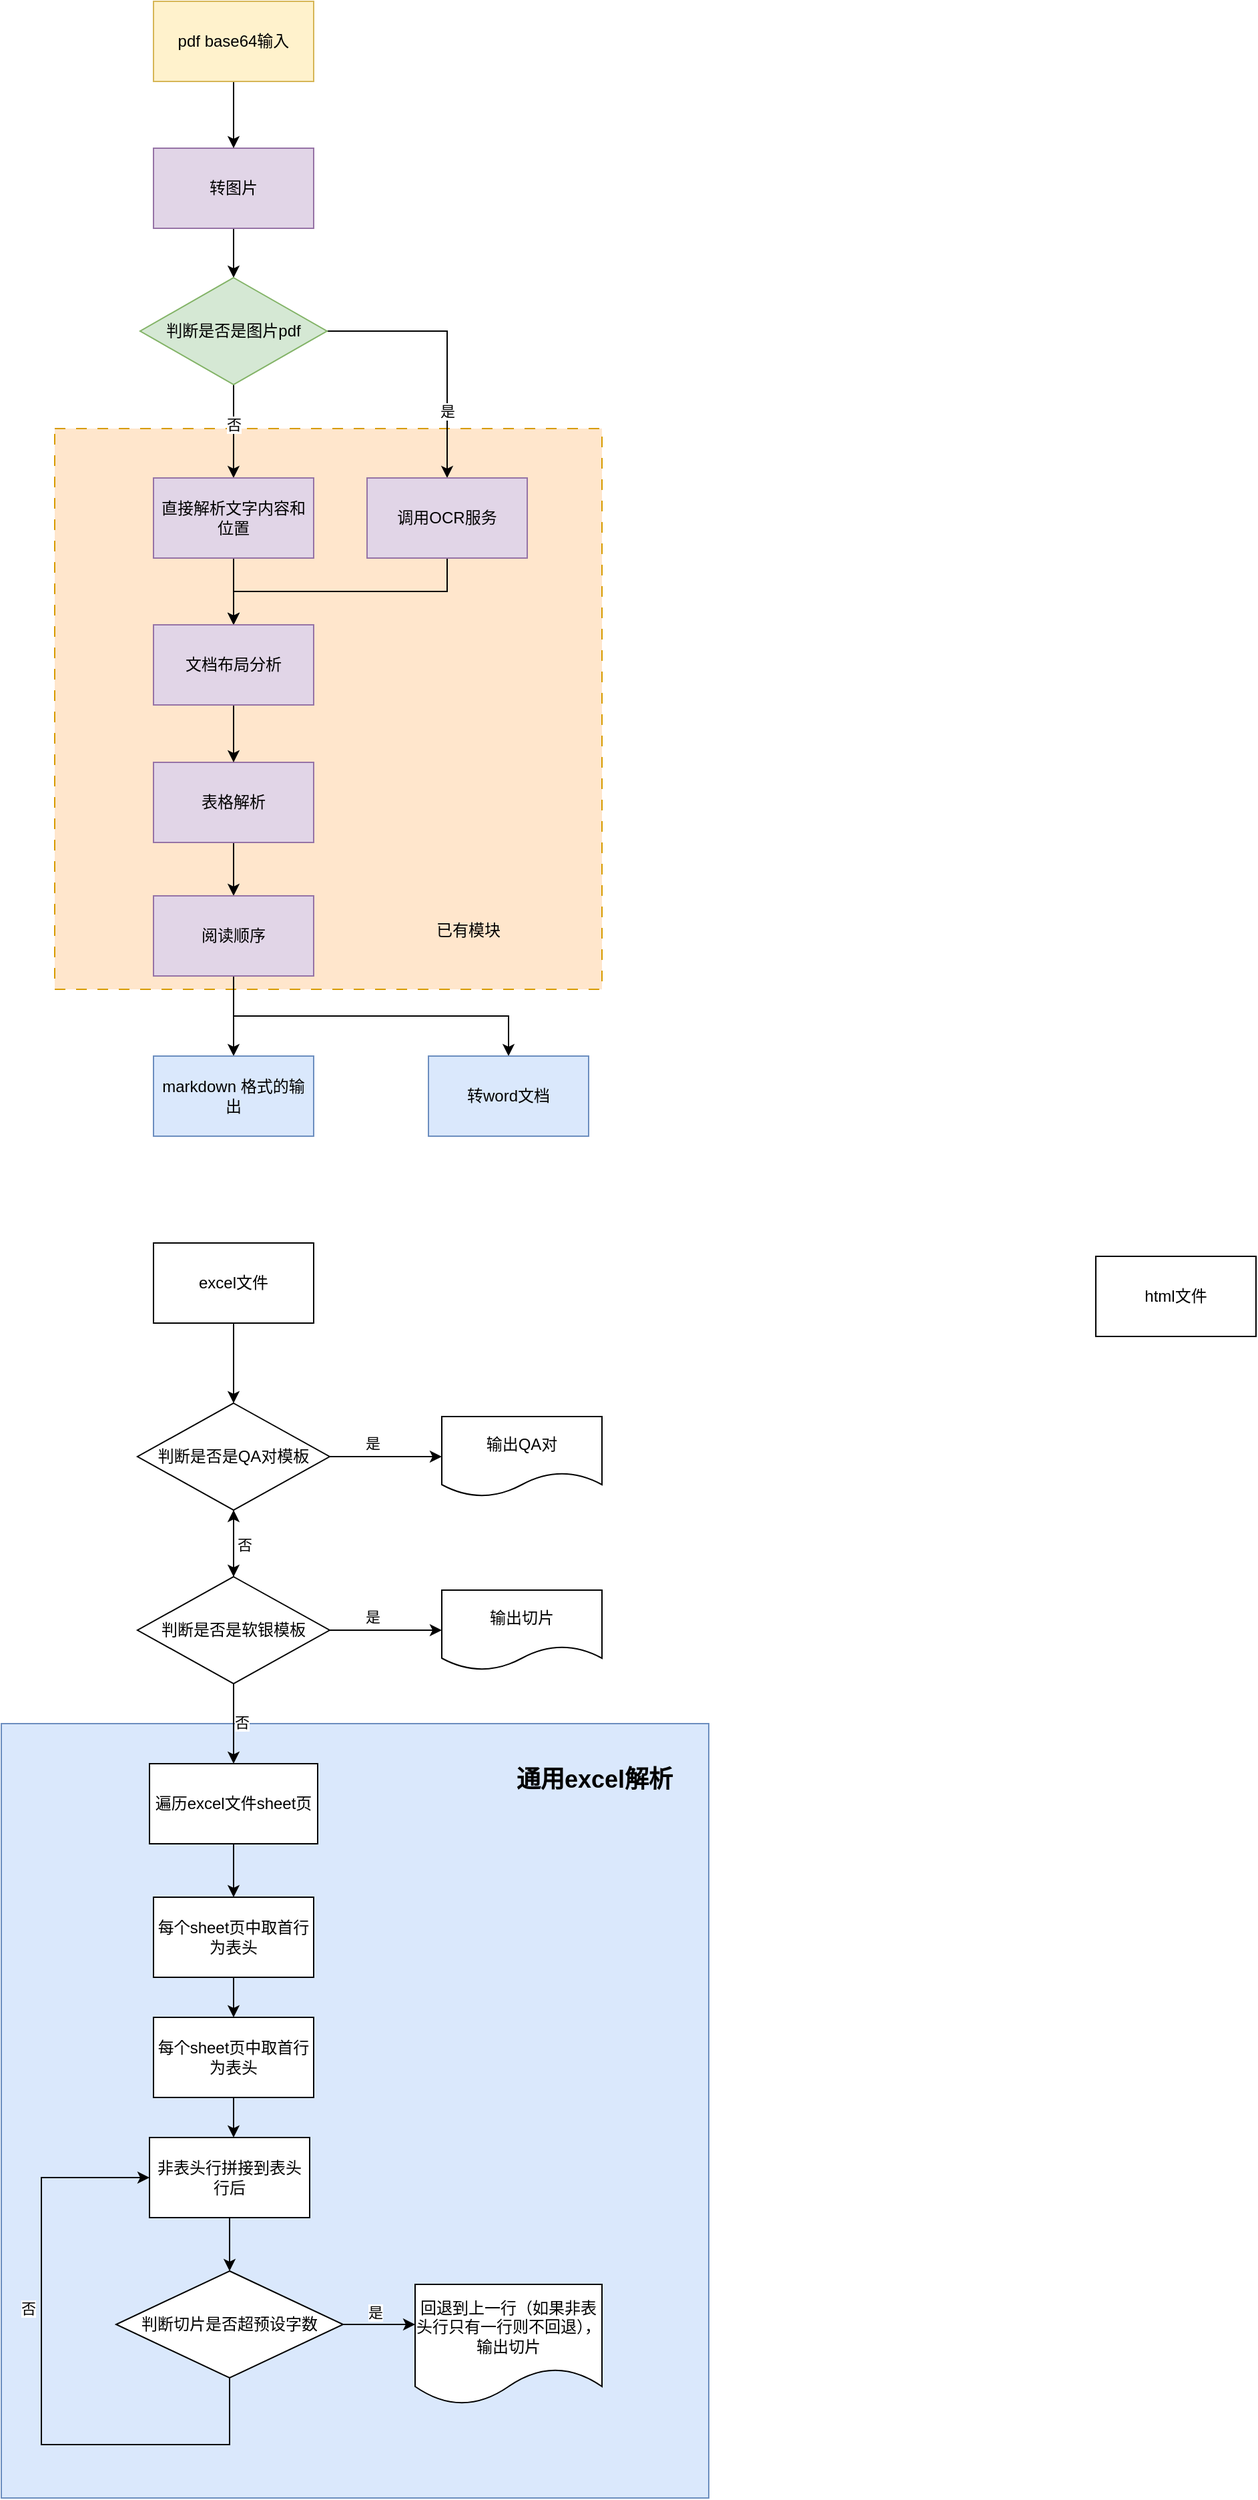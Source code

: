 <mxfile version="26.0.6">
  <diagram id="C5RBs43oDa-KdzZeNtuy" name="Page-1">
    <mxGraphModel dx="2000" dy="1163" grid="1" gridSize="10" guides="1" tooltips="1" connect="1" arrows="1" fold="1" page="1" pageScale="1" pageWidth="827" pageHeight="1169" math="0" shadow="0">
      <root>
        <mxCell id="WIyWlLk6GJQsqaUBKTNV-0" />
        <mxCell id="WIyWlLk6GJQsqaUBKTNV-1" parent="WIyWlLk6GJQsqaUBKTNV-0" />
        <mxCell id="QdetQ8OkIW_a0XtjmtNp-35" value="" style="rounded=0;whiteSpace=wrap;html=1;fillColor=#dae8fc;strokeColor=#6c8ebf;" vertex="1" parent="WIyWlLk6GJQsqaUBKTNV-1">
          <mxGeometry x="150" y="1390" width="530" height="580" as="geometry" />
        </mxCell>
        <mxCell id="Iuxmsyv7oll6pWx-hJi9-32" value="&amp;nbsp; &amp;nbsp; &amp;nbsp; &amp;nbsp; &amp;nbsp; &amp;nbsp; &amp;nbsp; &amp;nbsp; &amp;nbsp; &amp;nbsp; &amp;nbsp; &amp;nbsp; &amp;nbsp; &amp;nbsp; &amp;nbsp; &amp;nbsp; &amp;nbsp; &amp;nbsp; &amp;nbsp; &amp;nbsp; &amp;nbsp; &amp;nbsp; &amp;nbsp; &amp;nbsp; &amp;nbsp; &amp;nbsp; &amp;nbsp; &amp;nbsp; &amp;nbsp; &amp;nbsp;&lt;div&gt;&lt;br&gt;&lt;/div&gt;&lt;div&gt;&lt;br&gt;&lt;/div&gt;&lt;div&gt;&lt;br&gt;&lt;/div&gt;&lt;div&gt;&lt;br&gt;&lt;/div&gt;&lt;div&gt;&lt;br&gt;&lt;/div&gt;&lt;div&gt;&lt;br&gt;&lt;/div&gt;&lt;div&gt;&lt;br&gt;&lt;/div&gt;&lt;div&gt;&lt;br&gt;&lt;/div&gt;&lt;div&gt;&lt;br&gt;&lt;/div&gt;&lt;div&gt;&lt;br&gt;&lt;/div&gt;&lt;div&gt;&lt;br&gt;&lt;/div&gt;&lt;div&gt;&lt;br&gt;&lt;/div&gt;&lt;div&gt;&lt;br&gt;&lt;/div&gt;&lt;div&gt;&lt;br&gt;&lt;/div&gt;&lt;div&gt;&lt;br&gt;&lt;/div&gt;&lt;div&gt;&lt;br&gt;&lt;/div&gt;&lt;div&gt;&lt;br&gt;&lt;/div&gt;&lt;div&gt;&lt;br&gt;&lt;/div&gt;&lt;div&gt;&lt;br&gt;&lt;/div&gt;&lt;div&gt;&lt;br&gt;&lt;/div&gt;&lt;div&gt;&lt;br&gt;&lt;/div&gt;&lt;div&gt;&lt;br&gt;&lt;/div&gt;&lt;div&gt;&amp;nbsp; &amp;nbsp; &amp;nbsp; &amp;nbsp; &amp;nbsp; &amp;nbsp; &amp;nbsp; &amp;nbsp; &amp;nbsp; &amp;nbsp; &amp;nbsp; &amp;nbsp; &amp;nbsp; &amp;nbsp; &amp;nbsp; &amp;nbsp; &amp;nbsp; &amp;nbsp; &amp;nbsp; &amp;nbsp; &amp;nbsp; &amp;nbsp; &amp;nbsp; &amp;nbsp; &amp;nbsp; &amp;nbsp; &amp;nbsp; &amp;nbsp; &amp;nbsp; &amp;nbsp; &amp;nbsp; &amp;nbsp;已有模块&lt;/div&gt;" style="rounded=0;whiteSpace=wrap;html=1;dashed=1;dashPattern=8 8;fillColor=#ffe6cc;strokeColor=#d79b00;" parent="WIyWlLk6GJQsqaUBKTNV-1" vertex="1">
          <mxGeometry x="190" y="420" width="410" height="420" as="geometry" />
        </mxCell>
        <mxCell id="Iuxmsyv7oll6pWx-hJi9-3" style="edgeStyle=orthogonalEdgeStyle;rounded=0;orthogonalLoop=1;jettySize=auto;html=1;exitX=0.5;exitY=1;exitDx=0;exitDy=0;entryX=0.5;entryY=0;entryDx=0;entryDy=0;" parent="WIyWlLk6GJQsqaUBKTNV-1" source="Iuxmsyv7oll6pWx-hJi9-4" target="Iuxmsyv7oll6pWx-hJi9-24" edge="1">
          <mxGeometry relative="1" as="geometry" />
        </mxCell>
        <mxCell id="Iuxmsyv7oll6pWx-hJi9-4" value="表格解析" style="rounded=0;whiteSpace=wrap;html=1;fillColor=#e1d5e7;strokeColor=#9673a6;" parent="WIyWlLk6GJQsqaUBKTNV-1" vertex="1">
          <mxGeometry x="264" y="670" width="120" height="60" as="geometry" />
        </mxCell>
        <mxCell id="Iuxmsyv7oll6pWx-hJi9-5" style="edgeStyle=orthogonalEdgeStyle;rounded=0;orthogonalLoop=1;jettySize=auto;html=1;exitX=0.5;exitY=1;exitDx=0;exitDy=0;entryX=0.5;entryY=0;entryDx=0;entryDy=0;" parent="WIyWlLk6GJQsqaUBKTNV-1" source="Iuxmsyv7oll6pWx-hJi9-6" target="Iuxmsyv7oll6pWx-hJi9-11" edge="1">
          <mxGeometry relative="1" as="geometry" />
        </mxCell>
        <mxCell id="Iuxmsyv7oll6pWx-hJi9-6" value="转图片" style="rounded=0;whiteSpace=wrap;html=1;fillColor=#e1d5e7;strokeColor=#9673a6;" parent="WIyWlLk6GJQsqaUBKTNV-1" vertex="1">
          <mxGeometry x="264" y="210" width="120" height="60" as="geometry" />
        </mxCell>
        <mxCell id="Iuxmsyv7oll6pWx-hJi9-7" style="edgeStyle=orthogonalEdgeStyle;rounded=0;orthogonalLoop=1;jettySize=auto;html=1;exitX=1;exitY=0.5;exitDx=0;exitDy=0;" parent="WIyWlLk6GJQsqaUBKTNV-1" source="Iuxmsyv7oll6pWx-hJi9-11" target="Iuxmsyv7oll6pWx-hJi9-13" edge="1">
          <mxGeometry relative="1" as="geometry" />
        </mxCell>
        <mxCell id="Iuxmsyv7oll6pWx-hJi9-8" value="是" style="edgeLabel;html=1;align=center;verticalAlign=middle;resizable=0;points=[];" parent="Iuxmsyv7oll6pWx-hJi9-7" vertex="1" connectable="0">
          <mxGeometry x="-0.051" relative="1" as="geometry">
            <mxPoint y="55" as="offset" />
          </mxGeometry>
        </mxCell>
        <mxCell id="Iuxmsyv7oll6pWx-hJi9-9" style="edgeStyle=orthogonalEdgeStyle;rounded=0;orthogonalLoop=1;jettySize=auto;html=1;exitX=0.5;exitY=1;exitDx=0;exitDy=0;" parent="WIyWlLk6GJQsqaUBKTNV-1" source="Iuxmsyv7oll6pWx-hJi9-11" edge="1">
          <mxGeometry relative="1" as="geometry">
            <mxPoint x="323.966" y="457" as="targetPoint" />
          </mxGeometry>
        </mxCell>
        <mxCell id="Iuxmsyv7oll6pWx-hJi9-10" value="否" style="edgeLabel;html=1;align=center;verticalAlign=middle;resizable=0;points=[];" parent="Iuxmsyv7oll6pWx-hJi9-9" vertex="1" connectable="0">
          <mxGeometry x="-0.225" y="2" relative="1" as="geometry">
            <mxPoint x="-2" y="2" as="offset" />
          </mxGeometry>
        </mxCell>
        <mxCell id="Iuxmsyv7oll6pWx-hJi9-11" value="判断是否是图片pdf" style="rhombus;whiteSpace=wrap;html=1;fillColor=#d5e8d4;strokeColor=#82b366;" parent="WIyWlLk6GJQsqaUBKTNV-1" vertex="1">
          <mxGeometry x="254" y="307" width="140" height="80" as="geometry" />
        </mxCell>
        <mxCell id="Iuxmsyv7oll6pWx-hJi9-12" style="edgeStyle=orthogonalEdgeStyle;rounded=0;orthogonalLoop=1;jettySize=auto;html=1;exitX=0.5;exitY=1;exitDx=0;exitDy=0;entryX=0.5;entryY=0;entryDx=0;entryDy=0;" parent="WIyWlLk6GJQsqaUBKTNV-1" source="Iuxmsyv7oll6pWx-hJi9-13" target="Iuxmsyv7oll6pWx-hJi9-19" edge="1">
          <mxGeometry relative="1" as="geometry" />
        </mxCell>
        <mxCell id="Iuxmsyv7oll6pWx-hJi9-13" value="调用OCR服务" style="rounded=0;whiteSpace=wrap;html=1;fillColor=#e1d5e7;strokeColor=#9673a6;" parent="WIyWlLk6GJQsqaUBKTNV-1" vertex="1">
          <mxGeometry x="424" y="457" width="120" height="60" as="geometry" />
        </mxCell>
        <mxCell id="Iuxmsyv7oll6pWx-hJi9-14" style="edgeStyle=orthogonalEdgeStyle;rounded=0;orthogonalLoop=1;jettySize=auto;html=1;exitX=0.5;exitY=1;exitDx=0;exitDy=0;" parent="WIyWlLk6GJQsqaUBKTNV-1" source="Iuxmsyv7oll6pWx-hJi9-15" target="Iuxmsyv7oll6pWx-hJi9-19" edge="1">
          <mxGeometry relative="1" as="geometry" />
        </mxCell>
        <mxCell id="Iuxmsyv7oll6pWx-hJi9-15" value="直接解析文字内容和位置" style="rounded=0;whiteSpace=wrap;html=1;fillColor=#e1d5e7;strokeColor=#9673a6;" parent="WIyWlLk6GJQsqaUBKTNV-1" vertex="1">
          <mxGeometry x="264" y="457" width="120" height="60" as="geometry" />
        </mxCell>
        <mxCell id="Iuxmsyv7oll6pWx-hJi9-16" style="edgeStyle=orthogonalEdgeStyle;rounded=0;orthogonalLoop=1;jettySize=auto;html=1;exitX=0.5;exitY=1;exitDx=0;exitDy=0;entryX=0.5;entryY=0;entryDx=0;entryDy=0;" parent="WIyWlLk6GJQsqaUBKTNV-1" source="Iuxmsyv7oll6pWx-hJi9-19" target="Iuxmsyv7oll6pWx-hJi9-4" edge="1">
          <mxGeometry relative="1" as="geometry" />
        </mxCell>
        <mxCell id="Iuxmsyv7oll6pWx-hJi9-19" value="文档布局分析" style="rounded=0;whiteSpace=wrap;html=1;fillColor=#e1d5e7;strokeColor=#9673a6;" parent="WIyWlLk6GJQsqaUBKTNV-1" vertex="1">
          <mxGeometry x="264" y="567" width="120" height="60" as="geometry" />
        </mxCell>
        <mxCell id="Iuxmsyv7oll6pWx-hJi9-29" style="edgeStyle=orthogonalEdgeStyle;rounded=0;orthogonalLoop=1;jettySize=auto;html=1;exitX=0.5;exitY=1;exitDx=0;exitDy=0;entryX=0.5;entryY=0;entryDx=0;entryDy=0;" parent="WIyWlLk6GJQsqaUBKTNV-1" source="Iuxmsyv7oll6pWx-hJi9-24" target="Iuxmsyv7oll6pWx-hJi9-28" edge="1">
          <mxGeometry relative="1" as="geometry" />
        </mxCell>
        <mxCell id="Iuxmsyv7oll6pWx-hJi9-31" style="edgeStyle=orthogonalEdgeStyle;rounded=0;orthogonalLoop=1;jettySize=auto;html=1;exitX=0.5;exitY=1;exitDx=0;exitDy=0;entryX=0.5;entryY=0;entryDx=0;entryDy=0;" parent="WIyWlLk6GJQsqaUBKTNV-1" source="Iuxmsyv7oll6pWx-hJi9-24" target="Iuxmsyv7oll6pWx-hJi9-30" edge="1">
          <mxGeometry relative="1" as="geometry" />
        </mxCell>
        <mxCell id="Iuxmsyv7oll6pWx-hJi9-24" value="阅读顺序" style="rounded=0;whiteSpace=wrap;html=1;fillColor=#e1d5e7;strokeColor=#9673a6;" parent="WIyWlLk6GJQsqaUBKTNV-1" vertex="1">
          <mxGeometry x="264" y="770" width="120" height="60" as="geometry" />
        </mxCell>
        <mxCell id="Iuxmsyv7oll6pWx-hJi9-26" style="edgeStyle=orthogonalEdgeStyle;rounded=0;orthogonalLoop=1;jettySize=auto;html=1;exitX=0.5;exitY=1;exitDx=0;exitDy=0;entryX=0.5;entryY=0;entryDx=0;entryDy=0;" parent="WIyWlLk6GJQsqaUBKTNV-1" source="Iuxmsyv7oll6pWx-hJi9-25" target="Iuxmsyv7oll6pWx-hJi9-6" edge="1">
          <mxGeometry relative="1" as="geometry" />
        </mxCell>
        <mxCell id="Iuxmsyv7oll6pWx-hJi9-25" value="pdf base64输入" style="rounded=0;whiteSpace=wrap;html=1;fillColor=#fff2cc;strokeColor=#d6b656;" parent="WIyWlLk6GJQsqaUBKTNV-1" vertex="1">
          <mxGeometry x="264" y="100" width="120" height="60" as="geometry" />
        </mxCell>
        <mxCell id="Iuxmsyv7oll6pWx-hJi9-28" value="转word文档" style="rounded=0;whiteSpace=wrap;html=1;fillColor=#dae8fc;strokeColor=#6c8ebf;" parent="WIyWlLk6GJQsqaUBKTNV-1" vertex="1">
          <mxGeometry x="470" y="890" width="120" height="60" as="geometry" />
        </mxCell>
        <mxCell id="Iuxmsyv7oll6pWx-hJi9-30" value="markdown 格式的输出" style="rounded=0;whiteSpace=wrap;html=1;fillColor=#dae8fc;strokeColor=#6c8ebf;" parent="WIyWlLk6GJQsqaUBKTNV-1" vertex="1">
          <mxGeometry x="264" y="890" width="120" height="60" as="geometry" />
        </mxCell>
        <mxCell id="QdetQ8OkIW_a0XtjmtNp-3" style="edgeStyle=orthogonalEdgeStyle;rounded=0;orthogonalLoop=1;jettySize=auto;html=1;exitX=0.5;exitY=1;exitDx=0;exitDy=0;entryX=0.5;entryY=0;entryDx=0;entryDy=0;" edge="1" parent="WIyWlLk6GJQsqaUBKTNV-1" source="QdetQ8OkIW_a0XtjmtNp-0" target="QdetQ8OkIW_a0XtjmtNp-2">
          <mxGeometry relative="1" as="geometry" />
        </mxCell>
        <mxCell id="QdetQ8OkIW_a0XtjmtNp-0" value="excel文件" style="rounded=0;whiteSpace=wrap;html=1;" vertex="1" parent="WIyWlLk6GJQsqaUBKTNV-1">
          <mxGeometry x="264" y="1030" width="120" height="60" as="geometry" />
        </mxCell>
        <mxCell id="QdetQ8OkIW_a0XtjmtNp-4" style="edgeStyle=orthogonalEdgeStyle;rounded=0;orthogonalLoop=1;jettySize=auto;html=1;exitX=1;exitY=0.5;exitDx=0;exitDy=0;" edge="1" parent="WIyWlLk6GJQsqaUBKTNV-1" source="QdetQ8OkIW_a0XtjmtNp-2">
          <mxGeometry relative="1" as="geometry">
            <mxPoint x="480" y="1190" as="targetPoint" />
          </mxGeometry>
        </mxCell>
        <mxCell id="QdetQ8OkIW_a0XtjmtNp-5" value="是" style="edgeLabel;html=1;align=center;verticalAlign=middle;resizable=0;points=[];" vertex="1" connectable="0" parent="QdetQ8OkIW_a0XtjmtNp-4">
          <mxGeometry x="-0.243" y="3" relative="1" as="geometry">
            <mxPoint y="-7" as="offset" />
          </mxGeometry>
        </mxCell>
        <mxCell id="QdetQ8OkIW_a0XtjmtNp-7" style="edgeStyle=orthogonalEdgeStyle;rounded=0;orthogonalLoop=1;jettySize=auto;html=1;exitX=0.5;exitY=1;exitDx=0;exitDy=0;" edge="1" parent="WIyWlLk6GJQsqaUBKTNV-1" source="QdetQ8OkIW_a0XtjmtNp-2">
          <mxGeometry relative="1" as="geometry">
            <mxPoint x="324" y="1280" as="targetPoint" />
          </mxGeometry>
        </mxCell>
        <mxCell id="QdetQ8OkIW_a0XtjmtNp-8" value="否" style="edgeLabel;html=1;align=center;verticalAlign=middle;resizable=0;points=[];" vertex="1" connectable="0" parent="QdetQ8OkIW_a0XtjmtNp-7">
          <mxGeometry x="0.01" y="1" relative="1" as="geometry">
            <mxPoint x="6" y="1" as="offset" />
          </mxGeometry>
        </mxCell>
        <mxCell id="QdetQ8OkIW_a0XtjmtNp-2" value="判断是否是QA对模板" style="rhombus;whiteSpace=wrap;html=1;" vertex="1" parent="WIyWlLk6GJQsqaUBKTNV-1">
          <mxGeometry x="252" y="1150" width="144" height="80" as="geometry" />
        </mxCell>
        <mxCell id="QdetQ8OkIW_a0XtjmtNp-6" value="输出QA对" style="shape=document;whiteSpace=wrap;html=1;boundedLbl=1;" vertex="1" parent="WIyWlLk6GJQsqaUBKTNV-1">
          <mxGeometry x="480" y="1160" width="120" height="60" as="geometry" />
        </mxCell>
        <mxCell id="QdetQ8OkIW_a0XtjmtNp-10" style="edgeStyle=orthogonalEdgeStyle;rounded=0;orthogonalLoop=1;jettySize=auto;html=1;exitX=1;exitY=0.5;exitDx=0;exitDy=0;" edge="1" parent="WIyWlLk6GJQsqaUBKTNV-1" source="QdetQ8OkIW_a0XtjmtNp-12">
          <mxGeometry relative="1" as="geometry">
            <mxPoint x="480" y="1320" as="targetPoint" />
          </mxGeometry>
        </mxCell>
        <mxCell id="QdetQ8OkIW_a0XtjmtNp-11" value="是" style="edgeLabel;html=1;align=center;verticalAlign=middle;resizable=0;points=[];" vertex="1" connectable="0" parent="QdetQ8OkIW_a0XtjmtNp-10">
          <mxGeometry x="-0.243" y="3" relative="1" as="geometry">
            <mxPoint y="-7" as="offset" />
          </mxGeometry>
        </mxCell>
        <mxCell id="QdetQ8OkIW_a0XtjmtNp-16" style="edgeStyle=orthogonalEdgeStyle;rounded=0;orthogonalLoop=1;jettySize=auto;html=1;exitX=0.5;exitY=1;exitDx=0;exitDy=0;" edge="1" parent="WIyWlLk6GJQsqaUBKTNV-1" source="QdetQ8OkIW_a0XtjmtNp-12">
          <mxGeometry relative="1" as="geometry">
            <mxPoint x="324" y="1420" as="targetPoint" />
          </mxGeometry>
        </mxCell>
        <mxCell id="QdetQ8OkIW_a0XtjmtNp-18" value="否" style="edgeLabel;html=1;align=center;verticalAlign=middle;resizable=0;points=[];" vertex="1" connectable="0" parent="QdetQ8OkIW_a0XtjmtNp-16">
          <mxGeometry x="-0.161" relative="1" as="geometry">
            <mxPoint x="6" y="3" as="offset" />
          </mxGeometry>
        </mxCell>
        <mxCell id="QdetQ8OkIW_a0XtjmtNp-19" value="" style="edgeStyle=orthogonalEdgeStyle;rounded=0;orthogonalLoop=1;jettySize=auto;html=1;" edge="1" parent="WIyWlLk6GJQsqaUBKTNV-1" source="QdetQ8OkIW_a0XtjmtNp-12" target="QdetQ8OkIW_a0XtjmtNp-2">
          <mxGeometry relative="1" as="geometry" />
        </mxCell>
        <mxCell id="QdetQ8OkIW_a0XtjmtNp-12" value="判断是否是软银模板" style="rhombus;whiteSpace=wrap;html=1;" vertex="1" parent="WIyWlLk6GJQsqaUBKTNV-1">
          <mxGeometry x="252" y="1280" width="144" height="80" as="geometry" />
        </mxCell>
        <mxCell id="QdetQ8OkIW_a0XtjmtNp-13" value="输出切片" style="shape=document;whiteSpace=wrap;html=1;boundedLbl=1;" vertex="1" parent="WIyWlLk6GJQsqaUBKTNV-1">
          <mxGeometry x="480" y="1290" width="120" height="60" as="geometry" />
        </mxCell>
        <mxCell id="QdetQ8OkIW_a0XtjmtNp-23" style="edgeStyle=orthogonalEdgeStyle;rounded=0;orthogonalLoop=1;jettySize=auto;html=1;exitX=0.5;exitY=1;exitDx=0;exitDy=0;entryX=0.5;entryY=0;entryDx=0;entryDy=0;" edge="1" parent="WIyWlLk6GJQsqaUBKTNV-1" source="QdetQ8OkIW_a0XtjmtNp-20" target="QdetQ8OkIW_a0XtjmtNp-22">
          <mxGeometry relative="1" as="geometry" />
        </mxCell>
        <mxCell id="QdetQ8OkIW_a0XtjmtNp-20" value="遍历excel文件sheet页" style="rounded=0;whiteSpace=wrap;html=1;" vertex="1" parent="WIyWlLk6GJQsqaUBKTNV-1">
          <mxGeometry x="261" y="1420" width="126" height="60" as="geometry" />
        </mxCell>
        <mxCell id="QdetQ8OkIW_a0XtjmtNp-27" style="edgeStyle=orthogonalEdgeStyle;rounded=0;orthogonalLoop=1;jettySize=auto;html=1;exitX=0.5;exitY=1;exitDx=0;exitDy=0;entryX=0.5;entryY=0;entryDx=0;entryDy=0;" edge="1" parent="WIyWlLk6GJQsqaUBKTNV-1" source="QdetQ8OkIW_a0XtjmtNp-22" target="QdetQ8OkIW_a0XtjmtNp-25">
          <mxGeometry relative="1" as="geometry" />
        </mxCell>
        <mxCell id="QdetQ8OkIW_a0XtjmtNp-22" value="每个sheet页中取首行为表头" style="rounded=0;whiteSpace=wrap;html=1;" vertex="1" parent="WIyWlLk6GJQsqaUBKTNV-1">
          <mxGeometry x="264" y="1520" width="120" height="60" as="geometry" />
        </mxCell>
        <mxCell id="QdetQ8OkIW_a0XtjmtNp-28" style="edgeStyle=orthogonalEdgeStyle;rounded=0;orthogonalLoop=1;jettySize=auto;html=1;exitX=0.5;exitY=1;exitDx=0;exitDy=0;" edge="1" parent="WIyWlLk6GJQsqaUBKTNV-1" source="QdetQ8OkIW_a0XtjmtNp-25">
          <mxGeometry relative="1" as="geometry">
            <mxPoint x="324" y="1700" as="targetPoint" />
          </mxGeometry>
        </mxCell>
        <mxCell id="QdetQ8OkIW_a0XtjmtNp-25" value="每个sheet页中取首行为表头" style="rounded=0;whiteSpace=wrap;html=1;" vertex="1" parent="WIyWlLk6GJQsqaUBKTNV-1">
          <mxGeometry x="264" y="1610" width="120" height="60" as="geometry" />
        </mxCell>
        <mxCell id="QdetQ8OkIW_a0XtjmtNp-31" style="edgeStyle=orthogonalEdgeStyle;rounded=0;orthogonalLoop=1;jettySize=auto;html=1;exitX=0.5;exitY=1;exitDx=0;exitDy=0;entryX=0.5;entryY=0;entryDx=0;entryDy=0;" edge="1" parent="WIyWlLk6GJQsqaUBKTNV-1" source="QdetQ8OkIW_a0XtjmtNp-29" target="QdetQ8OkIW_a0XtjmtNp-30">
          <mxGeometry relative="1" as="geometry" />
        </mxCell>
        <mxCell id="QdetQ8OkIW_a0XtjmtNp-29" value="非表头行拼接到表头行后" style="rounded=0;whiteSpace=wrap;html=1;" vertex="1" parent="WIyWlLk6GJQsqaUBKTNV-1">
          <mxGeometry x="261" y="1700" width="120" height="60" as="geometry" />
        </mxCell>
        <mxCell id="QdetQ8OkIW_a0XtjmtNp-32" style="edgeStyle=orthogonalEdgeStyle;rounded=0;orthogonalLoop=1;jettySize=auto;html=1;exitX=1;exitY=0.5;exitDx=0;exitDy=0;" edge="1" parent="WIyWlLk6GJQsqaUBKTNV-1" source="QdetQ8OkIW_a0XtjmtNp-30">
          <mxGeometry relative="1" as="geometry">
            <mxPoint x="460" y="1840" as="targetPoint" />
          </mxGeometry>
        </mxCell>
        <mxCell id="QdetQ8OkIW_a0XtjmtNp-33" value="是" style="edgeLabel;html=1;align=center;verticalAlign=middle;resizable=0;points=[];" vertex="1" connectable="0" parent="QdetQ8OkIW_a0XtjmtNp-32">
          <mxGeometry x="0.083" y="4" relative="1" as="geometry">
            <mxPoint x="-5" y="-6" as="offset" />
          </mxGeometry>
        </mxCell>
        <mxCell id="QdetQ8OkIW_a0XtjmtNp-41" style="edgeStyle=orthogonalEdgeStyle;rounded=0;orthogonalLoop=1;jettySize=auto;html=1;exitX=0.5;exitY=1;exitDx=0;exitDy=0;entryX=0;entryY=0.5;entryDx=0;entryDy=0;" edge="1" parent="WIyWlLk6GJQsqaUBKTNV-1" source="QdetQ8OkIW_a0XtjmtNp-30" target="QdetQ8OkIW_a0XtjmtNp-29">
          <mxGeometry relative="1" as="geometry">
            <Array as="points">
              <mxPoint x="321" y="1930" />
              <mxPoint x="180" y="1930" />
              <mxPoint x="180" y="1730" />
            </Array>
          </mxGeometry>
        </mxCell>
        <mxCell id="QdetQ8OkIW_a0XtjmtNp-42" value="否" style="edgeLabel;html=1;align=center;verticalAlign=middle;resizable=0;points=[];" vertex="1" connectable="0" parent="QdetQ8OkIW_a0XtjmtNp-41">
          <mxGeometry x="0.241" y="-3" relative="1" as="geometry">
            <mxPoint x="-13" as="offset" />
          </mxGeometry>
        </mxCell>
        <mxCell id="QdetQ8OkIW_a0XtjmtNp-30" value="判断切片是否超预设字数" style="rhombus;whiteSpace=wrap;html=1;" vertex="1" parent="WIyWlLk6GJQsqaUBKTNV-1">
          <mxGeometry x="236" y="1800" width="170" height="80" as="geometry" />
        </mxCell>
        <mxCell id="QdetQ8OkIW_a0XtjmtNp-34" value="回退到上一行（如果非表头行只有一行则不回退），输出切片" style="shape=document;whiteSpace=wrap;html=1;boundedLbl=1;" vertex="1" parent="WIyWlLk6GJQsqaUBKTNV-1">
          <mxGeometry x="460" y="1810" width="140" height="90" as="geometry" />
        </mxCell>
        <mxCell id="QdetQ8OkIW_a0XtjmtNp-43" value="&lt;font style=&quot;font-size: 18px;&quot;&gt;通用excel解析&lt;/font&gt;" style="text;strokeColor=none;fillColor=none;html=1;fontSize=24;fontStyle=1;verticalAlign=middle;align=center;" vertex="1" parent="WIyWlLk6GJQsqaUBKTNV-1">
          <mxGeometry x="544" y="1410" width="100" height="40" as="geometry" />
        </mxCell>
        <mxCell id="QdetQ8OkIW_a0XtjmtNp-44" value="html文件" style="rounded=0;whiteSpace=wrap;html=1;" vertex="1" parent="WIyWlLk6GJQsqaUBKTNV-1">
          <mxGeometry x="970" y="1040" width="120" height="60" as="geometry" />
        </mxCell>
      </root>
    </mxGraphModel>
  </diagram>
</mxfile>
